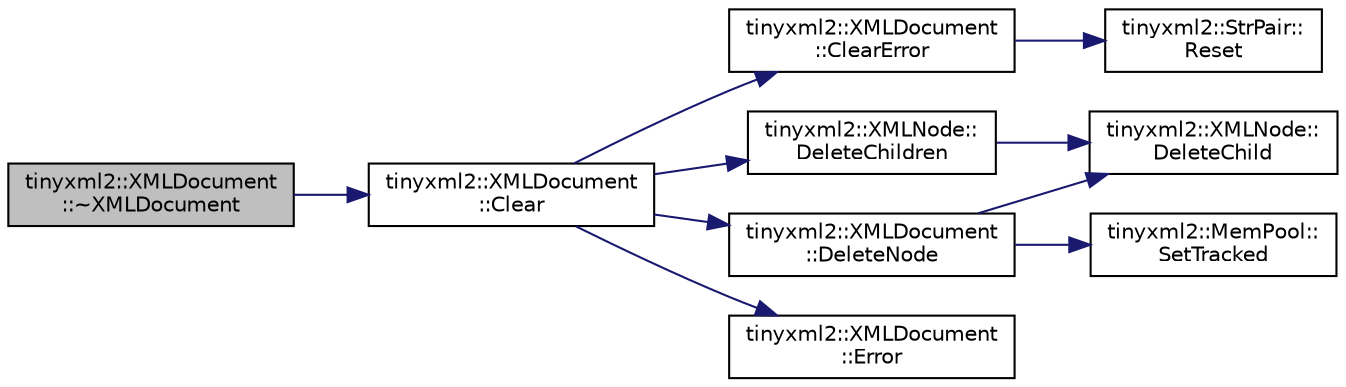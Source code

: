 digraph "tinyxml2::XMLDocument::~XMLDocument"
{
 // LATEX_PDF_SIZE
  edge [fontname="Helvetica",fontsize="10",labelfontname="Helvetica",labelfontsize="10"];
  node [fontname="Helvetica",fontsize="10",shape=record];
  rankdir="LR";
  Node1 [label="tinyxml2::XMLDocument\l::~XMLDocument",height=0.2,width=0.4,color="black", fillcolor="grey75", style="filled", fontcolor="black",tooltip=" "];
  Node1 -> Node2 [color="midnightblue",fontsize="10",style="solid"];
  Node2 [label="tinyxml2::XMLDocument\l::Clear",height=0.2,width=0.4,color="black", fillcolor="white", style="filled",URL="$classtinyxml2_1_1XMLDocument.html#a65656b0b2cbc822708eb351504178aaf",tooltip="Clear the document, resetting it to the initial state."];
  Node2 -> Node3 [color="midnightblue",fontsize="10",style="solid"];
  Node3 [label="tinyxml2::XMLDocument\l::ClearError",height=0.2,width=0.4,color="black", fillcolor="white", style="filled",URL="$classtinyxml2_1_1XMLDocument.html#a4085d9c52f1d93214311459d6d1fcf17",tooltip="Clears the error flags."];
  Node3 -> Node4 [color="midnightblue",fontsize="10",style="solid"];
  Node4 [label="tinyxml2::StrPair::\lReset",height=0.2,width=0.4,color="black", fillcolor="white", style="filled",URL="$classtinyxml2_1_1StrPair.html#a80c1b3bd99bf62ae85c94a29ce537125",tooltip=" "];
  Node2 -> Node5 [color="midnightblue",fontsize="10",style="solid"];
  Node5 [label="tinyxml2::XMLNode::\lDeleteChildren",height=0.2,width=0.4,color="black", fillcolor="white", style="filled",URL="$classtinyxml2_1_1XMLNode.html#a0360085cc54df5bff85d5c5da13afdce",tooltip=" "];
  Node5 -> Node6 [color="midnightblue",fontsize="10",style="solid"];
  Node6 [label="tinyxml2::XMLNode::\lDeleteChild",height=0.2,width=0.4,color="black", fillcolor="white", style="filled",URL="$classtinyxml2_1_1XMLNode.html#a363b6edbd6ebd55f8387d2b89f2b0921",tooltip=" "];
  Node2 -> Node7 [color="midnightblue",fontsize="10",style="solid"];
  Node7 [label="tinyxml2::XMLDocument\l::DeleteNode",height=0.2,width=0.4,color="black", fillcolor="white", style="filled",URL="$classtinyxml2_1_1XMLDocument.html#ac1d6e2c7fcc1a660624ac4f68e96380d",tooltip=" "];
  Node7 -> Node6 [color="midnightblue",fontsize="10",style="solid"];
  Node7 -> Node8 [color="midnightblue",fontsize="10",style="solid"];
  Node8 [label="tinyxml2::MemPool::\lSetTracked",height=0.2,width=0.4,color="black", fillcolor="white", style="filled",URL="$classtinyxml2_1_1MemPool.html#ac5804dd1387b2e4de5eef710076a0db1",tooltip=" "];
  Node2 -> Node9 [color="midnightblue",fontsize="10",style="solid"];
  Node9 [label="tinyxml2::XMLDocument\l::Error",height=0.2,width=0.4,color="black", fillcolor="white", style="filled",URL="$classtinyxml2_1_1XMLDocument.html#a34e6318e182e40e3cc4f4ba5d59ed9ed",tooltip="Return true if there was an error parsing the document."];
}
